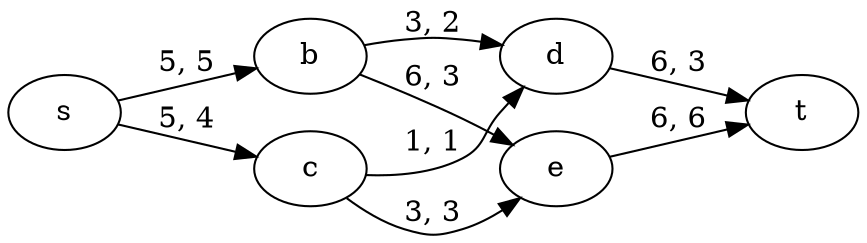 digraph {
   rankdir=LR
   s -> b [label="5, 5"]
   s -> c [label="5, 4"]
   b -> d [label="3, 2"]
   b -> e [label="6, 3"]
   c -> d [label="1, 1"]
   c -> e [label="3, 3"]
   d -> t [label="6, 3"]
   e -> t [label="6, 6"]
}

